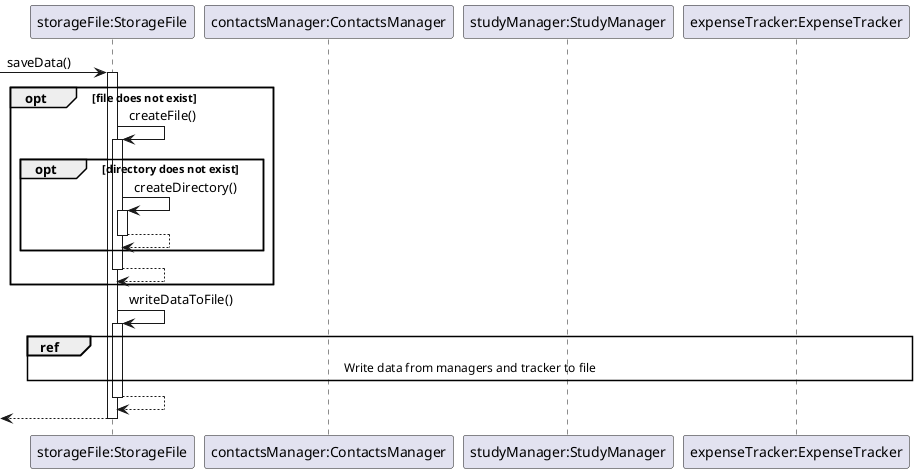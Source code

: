 @startuml
'https://plantuml.com/sequence-diagram



participant "storageFile:StorageFile"
participant "contactsManager:ContactsManager"
participant "studyManager:StudyManager"
participant "expenseTracker:ExpenseTracker"



 -> "storageFile:StorageFile"++: saveData()
opt file does not exist
    "storageFile:StorageFile" -> "storageFile:StorageFile" ++: createFile()
    opt directory does not exist
        "storageFile:StorageFile" -> "storageFile:StorageFile" ++: createDirectory()
        "storageFile:StorageFile" --> "storageFile:StorageFile" --:
    end
    "storageFile:StorageFile" --> "storageFile:StorageFile" --:
end

"storageFile:StorageFile" -> "storageFile:StorageFile" ++: writeDataToFile()

ref over "contactsManager:ContactsManager", "studyManager:StudyManager", "expenseTracker:ExpenseTracker", "storageFile:StorageFile"
Write data from managers and tracker to file
end

"storageFile:StorageFile" --> "storageFile:StorageFile" --
<--"storageFile:StorageFile" --:


@enduml